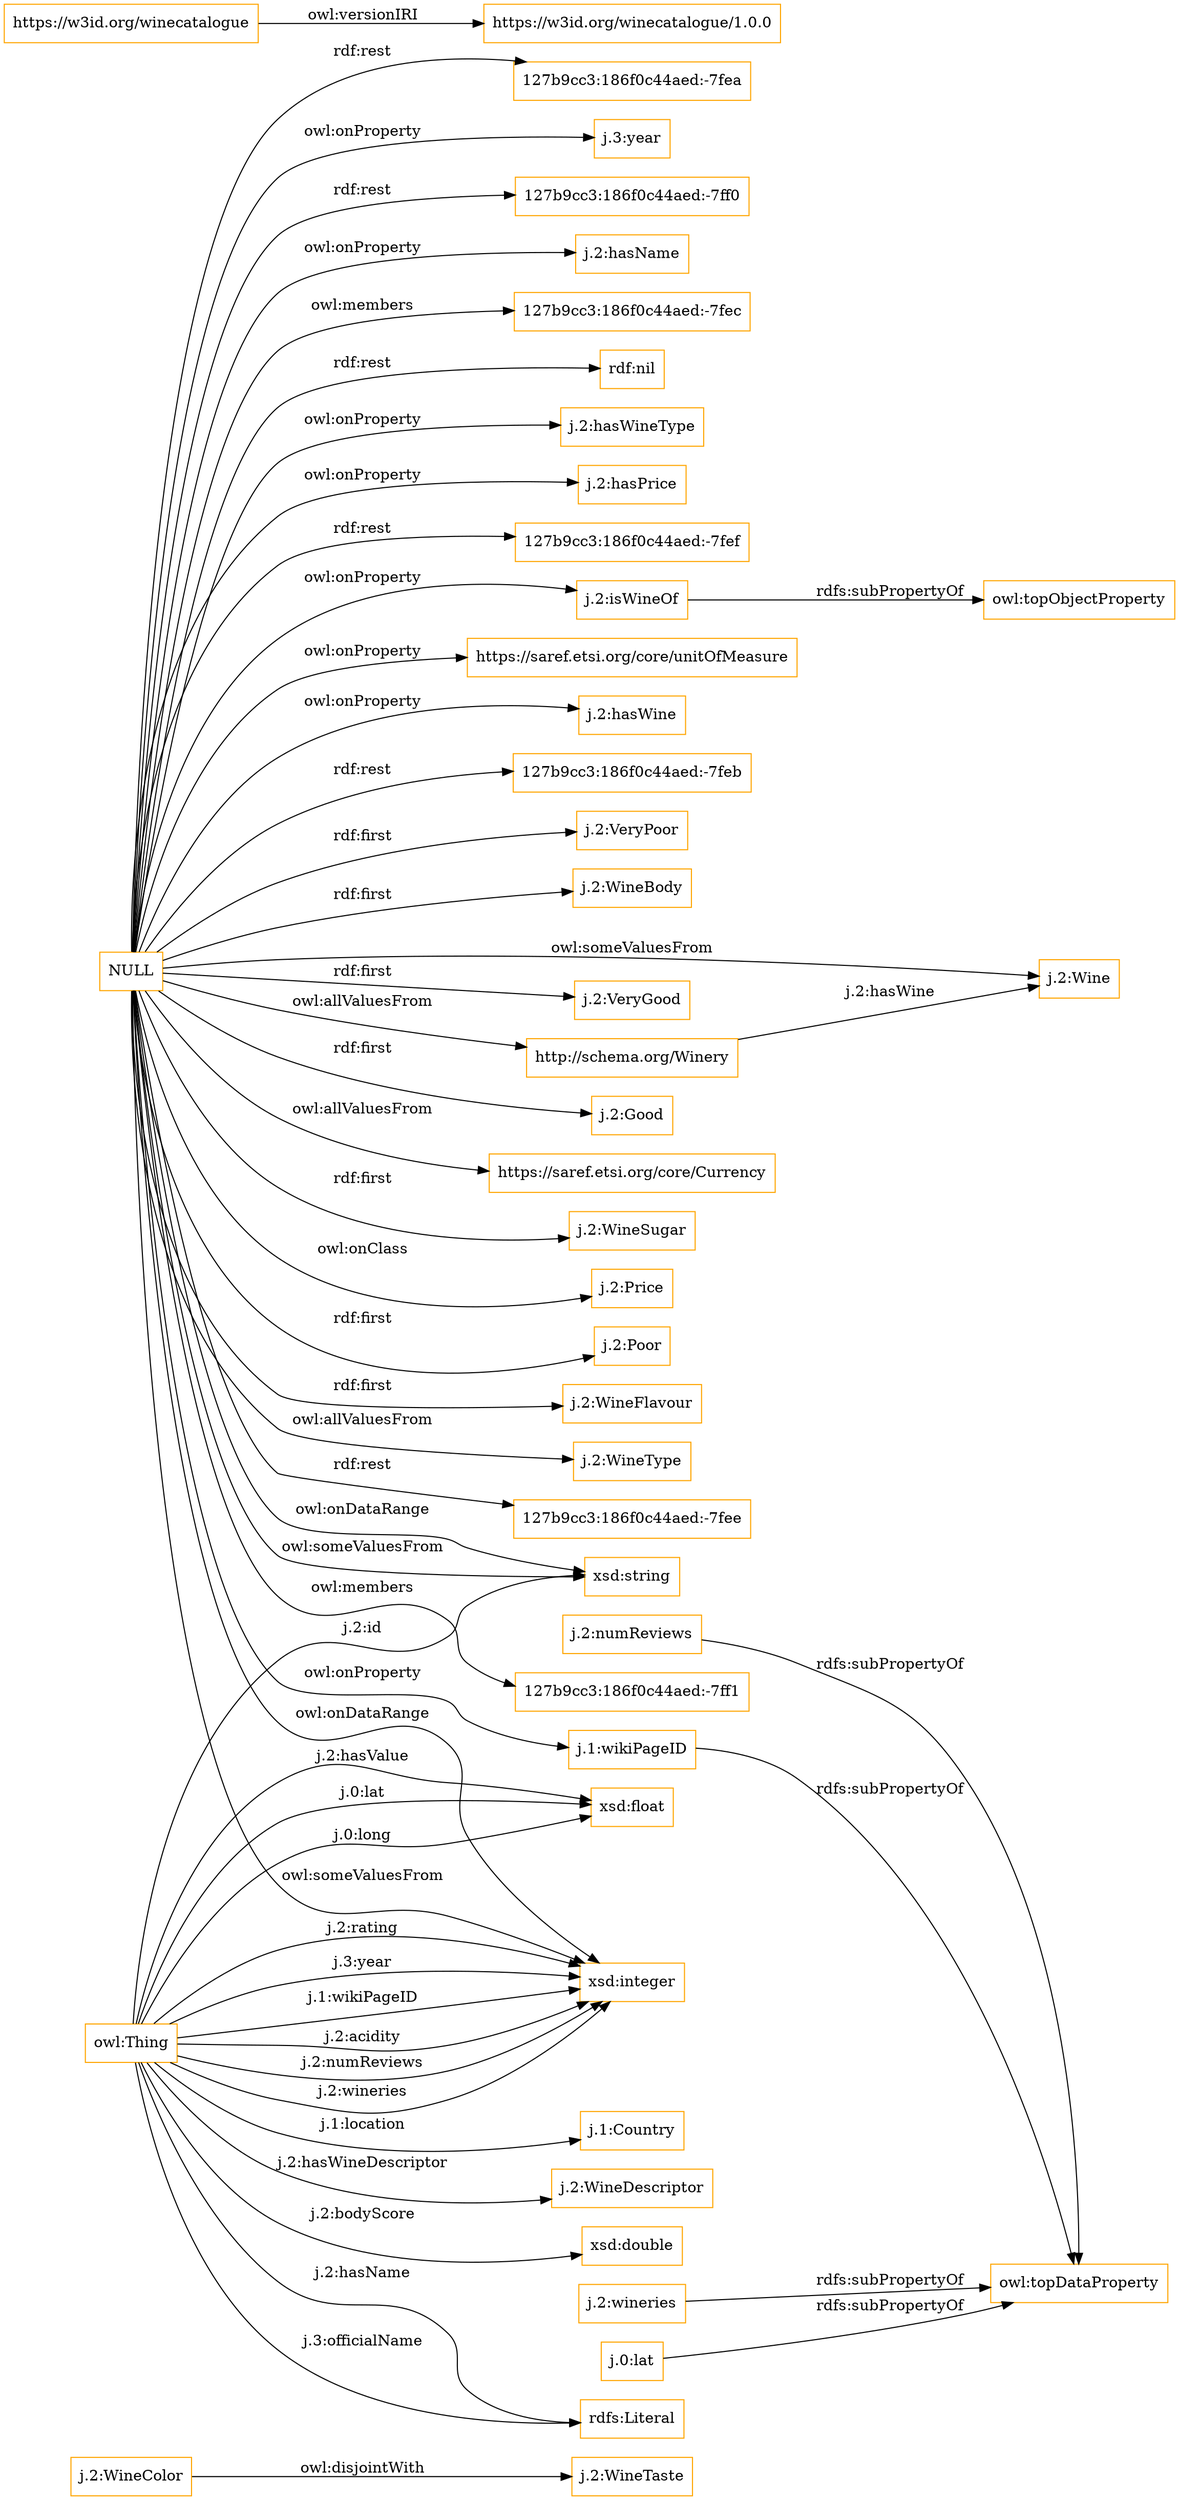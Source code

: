digraph ar2dtool_diagram { 
rankdir=LR;
size="1501"
node [shape = rectangle, color="orange"]; "j.2:WineColor" "j.2:VeryPoor" "j.2:WineBody" "http://schema.org/Winery" "j.2:VeryGood" "j.2:Wine" "j.1:Country" "j.2:WineTaste" "j.2:Good" "https://saref.etsi.org/core/Currency" "j.2:WineSugar" "j.2:Price" "j.2:Poor" "j.2:WineDescriptor" "j.2:WineFlavour" "j.2:WineType" ; /*classes style*/
	"NULL" -> "127b9cc3:186f0c44aed:-7fee" [ label = "rdf:rest" ];
	"NULL" -> "http://schema.org/Winery" [ label = "owl:allValuesFrom" ];
	"NULL" -> "j.2:Price" [ label = "owl:onClass" ];
	"NULL" -> "j.2:VeryGood" [ label = "rdf:first" ];
	"NULL" -> "https://saref.etsi.org/core/Currency" [ label = "owl:allValuesFrom" ];
	"NULL" -> "xsd:string" [ label = "owl:someValuesFrom" ];
	"NULL" -> "j.1:wikiPageID" [ label = "owl:onProperty" ];
	"NULL" -> "127b9cc3:186f0c44aed:-7ff1" [ label = "owl:members" ];
	"NULL" -> "127b9cc3:186f0c44aed:-7fea" [ label = "rdf:rest" ];
	"NULL" -> "j.3:year" [ label = "owl:onProperty" ];
	"NULL" -> "xsd:integer" [ label = "owl:onDataRange" ];
	"NULL" -> "127b9cc3:186f0c44aed:-7ff0" [ label = "rdf:rest" ];
	"NULL" -> "j.2:hasName" [ label = "owl:onProperty" ];
	"NULL" -> "j.2:WineBody" [ label = "rdf:first" ];
	"NULL" -> "j.2:WineSugar" [ label = "rdf:first" ];
	"NULL" -> "127b9cc3:186f0c44aed:-7fec" [ label = "owl:members" ];
	"NULL" -> "j.2:Wine" [ label = "owl:someValuesFrom" ];
	"NULL" -> "rdf:nil" [ label = "rdf:rest" ];
	"NULL" -> "j.2:VeryPoor" [ label = "rdf:first" ];
	"NULL" -> "j.2:hasWineType" [ label = "owl:onProperty" ];
	"NULL" -> "xsd:string" [ label = "owl:onDataRange" ];
	"NULL" -> "j.2:hasPrice" [ label = "owl:onProperty" ];
	"NULL" -> "j.2:WineFlavour" [ label = "rdf:first" ];
	"NULL" -> "127b9cc3:186f0c44aed:-7fef" [ label = "rdf:rest" ];
	"NULL" -> "j.2:Good" [ label = "rdf:first" ];
	"NULL" -> "j.2:isWineOf" [ label = "owl:onProperty" ];
	"NULL" -> "https://saref.etsi.org/core/unitOfMeasure" [ label = "owl:onProperty" ];
	"NULL" -> "j.2:Poor" [ label = "rdf:first" ];
	"NULL" -> "j.2:hasWine" [ label = "owl:onProperty" ];
	"NULL" -> "j.2:WineType" [ label = "owl:allValuesFrom" ];
	"NULL" -> "xsd:integer" [ label = "owl:someValuesFrom" ];
	"NULL" -> "127b9cc3:186f0c44aed:-7feb" [ label = "rdf:rest" ];
	"https://w3id.org/winecatalogue" -> "https://w3id.org/winecatalogue/1.0.0" [ label = "owl:versionIRI" ];
	"j.2:isWineOf" -> "owl:topObjectProperty" [ label = "rdfs:subPropertyOf" ];
	"j.2:numReviews" -> "owl:topDataProperty" [ label = "rdfs:subPropertyOf" ];
	"j.1:wikiPageID" -> "owl:topDataProperty" [ label = "rdfs:subPropertyOf" ];
	"j.2:WineColor" -> "j.2:WineTaste" [ label = "owl:disjointWith" ];
	"j.2:wineries" -> "owl:topDataProperty" [ label = "rdfs:subPropertyOf" ];
	"j.0:lat" -> "owl:topDataProperty" [ label = "rdfs:subPropertyOf" ];
	"owl:Thing" -> "xsd:integer" [ label = "j.3:year" ];
	"owl:Thing" -> "xsd:double" [ label = "j.2:bodyScore" ];
	"owl:Thing" -> "rdfs:Literal" [ label = "j.3:officialName" ];
	"owl:Thing" -> "xsd:float" [ label = "j.0:lat" ];
	"owl:Thing" -> "xsd:integer" [ label = "j.1:wikiPageID" ];
	"owl:Thing" -> "j.1:Country" [ label = "j.1:location" ];
	"owl:Thing" -> "xsd:integer" [ label = "j.2:acidity" ];
	"owl:Thing" -> "xsd:float" [ label = "j.0:long" ];
	"owl:Thing" -> "j.2:WineDescriptor" [ label = "j.2:hasWineDescriptor" ];
	"owl:Thing" -> "xsd:integer" [ label = "j.2:numReviews" ];
	"owl:Thing" -> "xsd:string" [ label = "j.2:id" ];
	"owl:Thing" -> "xsd:integer" [ label = "j.2:wineries" ];
	"owl:Thing" -> "xsd:float" [ label = "j.2:hasValue" ];
	"http://schema.org/Winery" -> "j.2:Wine" [ label = "j.2:hasWine" ];
	"owl:Thing" -> "rdfs:Literal" [ label = "j.2:hasName" ];
	"owl:Thing" -> "xsd:integer" [ label = "j.2:rating" ];

}
